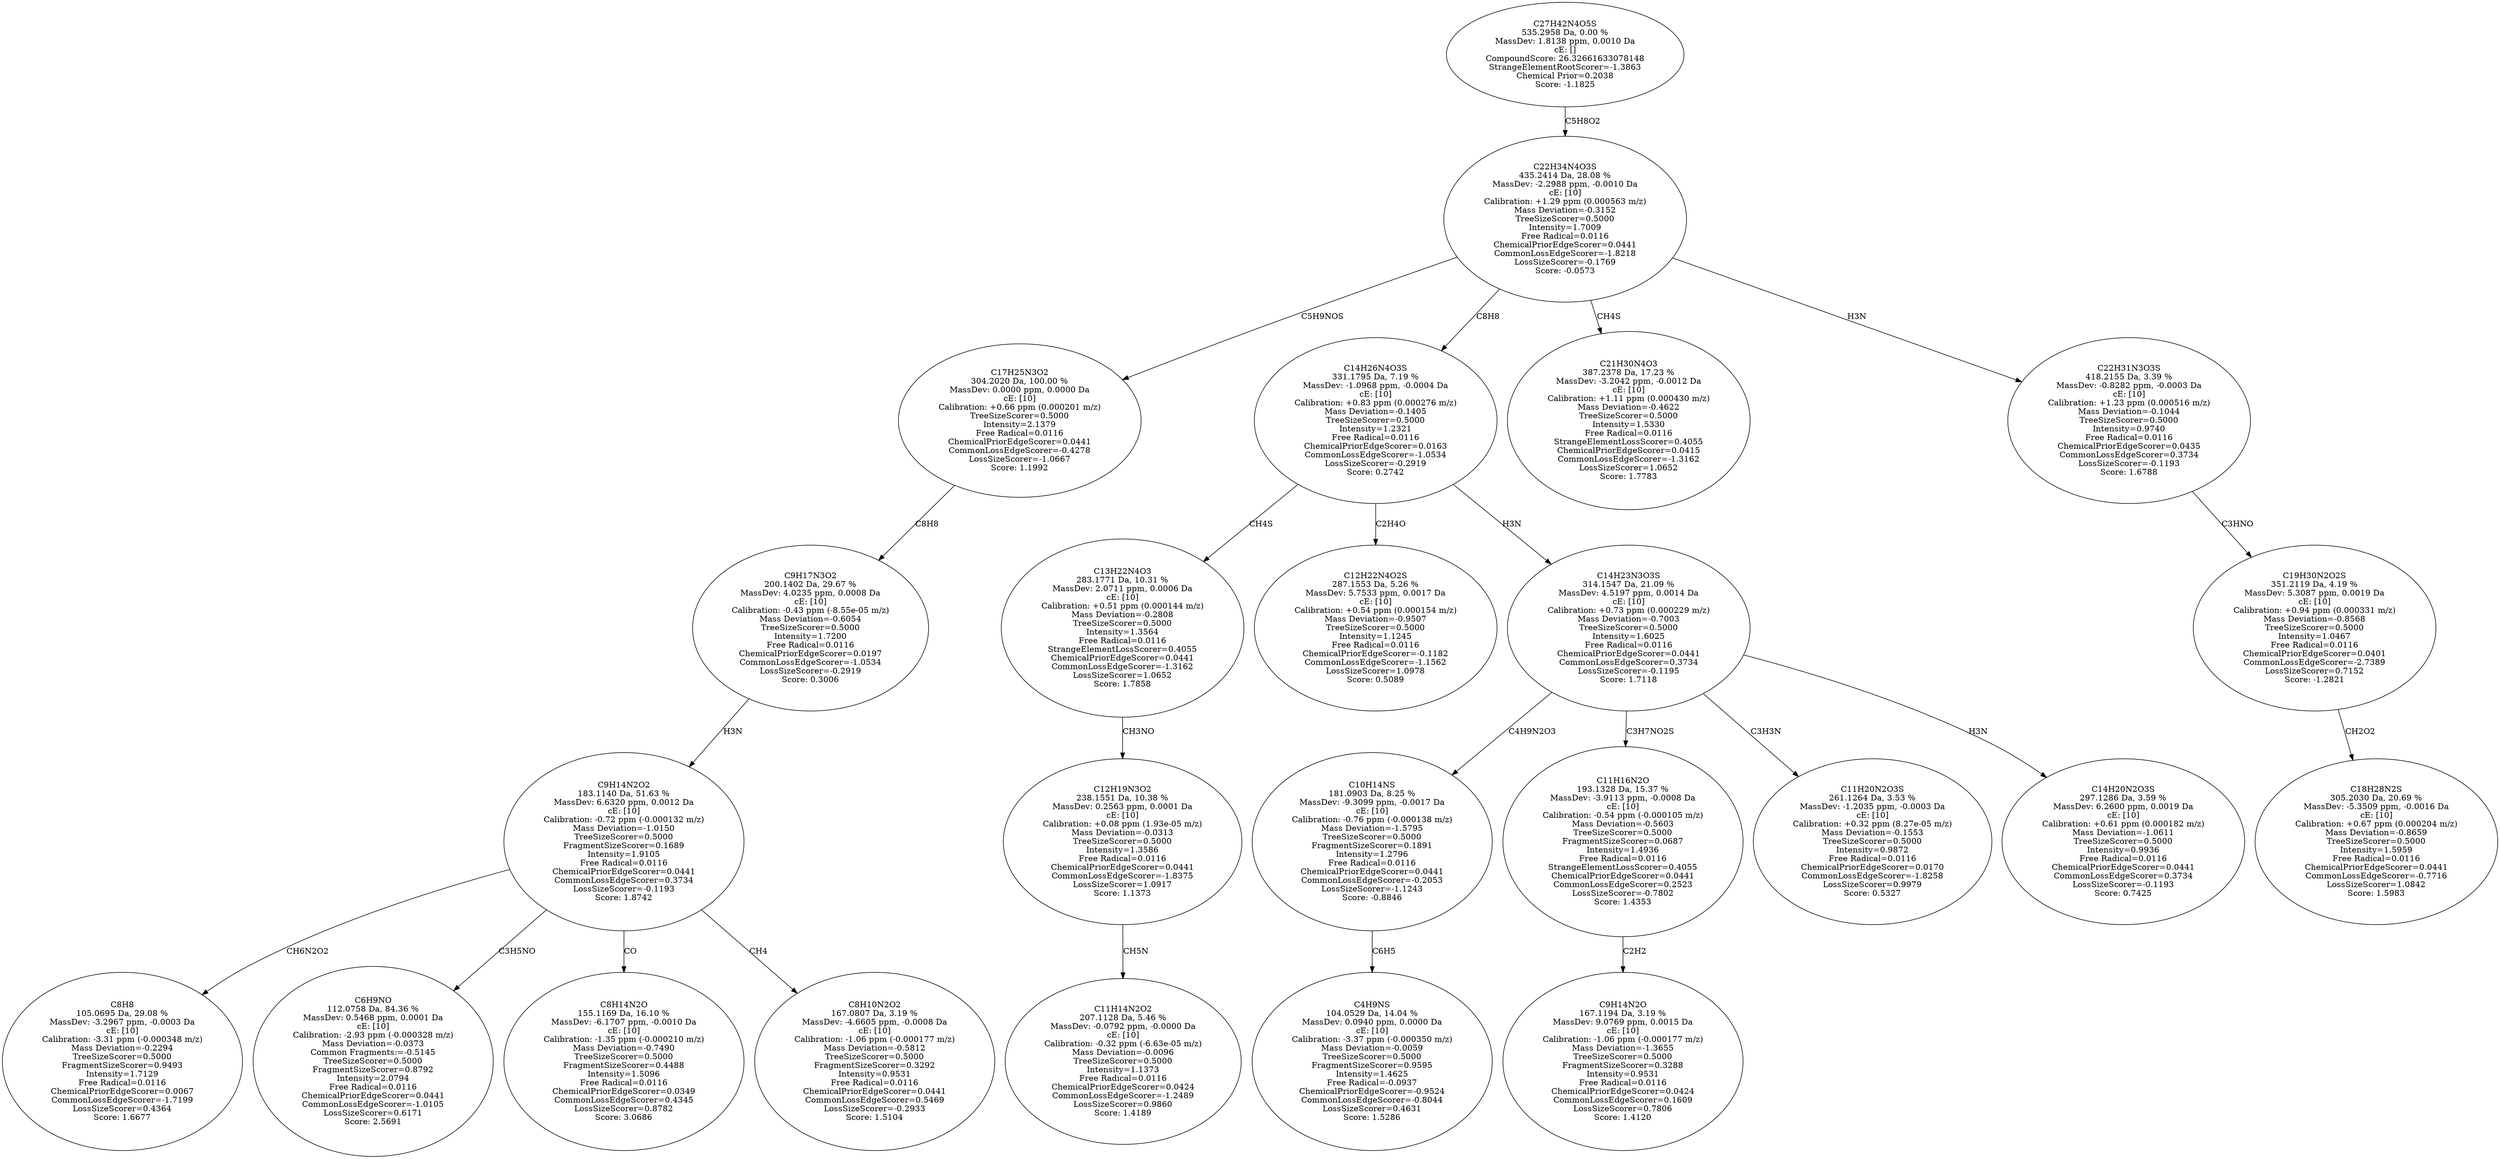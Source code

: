 strict digraph {
v1 [label="C8H8\n105.0695 Da, 29.08 %\nMassDev: -3.2967 ppm, -0.0003 Da\ncE: [10]\nCalibration: -3.31 ppm (-0.000348 m/z)\nMass Deviation=-0.2294\nTreeSizeScorer=0.5000\nFragmentSizeScorer=0.9493\nIntensity=1.7129\nFree Radical=0.0116\nChemicalPriorEdgeScorer=0.0067\nCommonLossEdgeScorer=-1.7199\nLossSizeScorer=0.4364\nScore: 1.6677"];
v2 [label="C6H9NO\n112.0758 Da, 84.36 %\nMassDev: 0.5468 ppm, 0.0001 Da\ncE: [10]\nCalibration: -2.93 ppm (-0.000328 m/z)\nMass Deviation=-0.0373\nCommon Fragments:=-0.5145\nTreeSizeScorer=0.5000\nFragmentSizeScorer=0.8792\nIntensity=2.0794\nFree Radical=0.0116\nChemicalPriorEdgeScorer=0.0441\nCommonLossEdgeScorer=-1.0105\nLossSizeScorer=0.6171\nScore: 2.5691"];
v3 [label="C8H14N2O\n155.1169 Da, 16.10 %\nMassDev: -6.1707 ppm, -0.0010 Da\ncE: [10]\nCalibration: -1.35 ppm (-0.000210 m/z)\nMass Deviation=-0.7490\nTreeSizeScorer=0.5000\nFragmentSizeScorer=0.4488\nIntensity=1.5096\nFree Radical=0.0116\nChemicalPriorEdgeScorer=0.0349\nCommonLossEdgeScorer=0.4345\nLossSizeScorer=0.8782\nScore: 3.0686"];
v4 [label="C8H10N2O2\n167.0807 Da, 3.19 %\nMassDev: -4.6605 ppm, -0.0008 Da\ncE: [10]\nCalibration: -1.06 ppm (-0.000177 m/z)\nMass Deviation=-0.5812\nTreeSizeScorer=0.5000\nFragmentSizeScorer=0.3292\nIntensity=0.9531\nFree Radical=0.0116\nChemicalPriorEdgeScorer=0.0441\nCommonLossEdgeScorer=0.5469\nLossSizeScorer=-0.2933\nScore: 1.5104"];
v5 [label="C9H14N2O2\n183.1140 Da, 51.63 %\nMassDev: 6.6320 ppm, 0.0012 Da\ncE: [10]\nCalibration: -0.72 ppm (-0.000132 m/z)\nMass Deviation=-1.0150\nTreeSizeScorer=0.5000\nFragmentSizeScorer=0.1689\nIntensity=1.9105\nFree Radical=0.0116\nChemicalPriorEdgeScorer=0.0441\nCommonLossEdgeScorer=0.3734\nLossSizeScorer=-0.1193\nScore: 1.8742"];
v6 [label="C9H17N3O2\n200.1402 Da, 29.67 %\nMassDev: 4.0235 ppm, 0.0008 Da\ncE: [10]\nCalibration: -0.43 ppm (-8.55e-05 m/z)\nMass Deviation=-0.6054\nTreeSizeScorer=0.5000\nIntensity=1.7200\nFree Radical=0.0116\nChemicalPriorEdgeScorer=0.0197\nCommonLossEdgeScorer=-1.0534\nLossSizeScorer=-0.2919\nScore: 0.3006"];
v7 [label="C17H25N3O2\n304.2020 Da, 100.00 %\nMassDev: 0.0000 ppm, 0.0000 Da\ncE: [10]\nCalibration: +0.66 ppm (0.000201 m/z)\nTreeSizeScorer=0.5000\nIntensity=2.1379\nFree Radical=0.0116\nChemicalPriorEdgeScorer=0.0441\nCommonLossEdgeScorer=-0.4278\nLossSizeScorer=-1.0667\nScore: 1.1992"];
v8 [label="C11H14N2O2\n207.1128 Da, 5.46 %\nMassDev: -0.0792 ppm, -0.0000 Da\ncE: [10]\nCalibration: -0.32 ppm (-6.63e-05 m/z)\nMass Deviation=-0.0096\nTreeSizeScorer=0.5000\nIntensity=1.1373\nFree Radical=0.0116\nChemicalPriorEdgeScorer=0.0424\nCommonLossEdgeScorer=-1.2489\nLossSizeScorer=0.9860\nScore: 1.4189"];
v9 [label="C12H19N3O2\n238.1551 Da, 10.38 %\nMassDev: 0.2563 ppm, 0.0001 Da\ncE: [10]\nCalibration: +0.08 ppm (1.93e-05 m/z)\nMass Deviation=-0.0313\nTreeSizeScorer=0.5000\nIntensity=1.3586\nFree Radical=0.0116\nChemicalPriorEdgeScorer=0.0441\nCommonLossEdgeScorer=-1.8375\nLossSizeScorer=1.0917\nScore: 1.1373"];
v10 [label="C13H22N4O3\n283.1771 Da, 10.31 %\nMassDev: 2.0711 ppm, 0.0006 Da\ncE: [10]\nCalibration: +0.51 ppm (0.000144 m/z)\nMass Deviation=-0.2808\nTreeSizeScorer=0.5000\nIntensity=1.3564\nFree Radical=0.0116\nStrangeElementLossScorer=0.4055\nChemicalPriorEdgeScorer=0.0441\nCommonLossEdgeScorer=-1.3162\nLossSizeScorer=1.0652\nScore: 1.7858"];
v11 [label="C12H22N4O2S\n287.1553 Da, 5.26 %\nMassDev: 5.7533 ppm, 0.0017 Da\ncE: [10]\nCalibration: +0.54 ppm (0.000154 m/z)\nMass Deviation=-0.9507\nTreeSizeScorer=0.5000\nIntensity=1.1245\nFree Radical=0.0116\nChemicalPriorEdgeScorer=-0.1182\nCommonLossEdgeScorer=-1.1562\nLossSizeScorer=1.0978\nScore: 0.5089"];
v12 [label="C4H9NS\n104.0529 Da, 14.04 %\nMassDev: 0.0940 ppm, 0.0000 Da\ncE: [10]\nCalibration: -3.37 ppm (-0.000350 m/z)\nMass Deviation=-0.0059\nTreeSizeScorer=0.5000\nFragmentSizeScorer=0.9595\nIntensity=1.4625\nFree Radical=-0.0937\nChemicalPriorEdgeScorer=-0.9524\nCommonLossEdgeScorer=-0.8044\nLossSizeScorer=0.4631\nScore: 1.5286"];
v13 [label="C10H14NS\n181.0903 Da, 8.25 %\nMassDev: -9.3099 ppm, -0.0017 Da\ncE: [10]\nCalibration: -0.76 ppm (-0.000138 m/z)\nMass Deviation=-1.5795\nTreeSizeScorer=0.5000\nFragmentSizeScorer=0.1891\nIntensity=1.2796\nFree Radical=0.0116\nChemicalPriorEdgeScorer=0.0441\nCommonLossEdgeScorer=-0.2053\nLossSizeScorer=-1.1243\nScore: -0.8846"];
v14 [label="C9H14N2O\n167.1194 Da, 3.19 %\nMassDev: 9.0769 ppm, 0.0015 Da\ncE: [10]\nCalibration: -1.06 ppm (-0.000177 m/z)\nMass Deviation=-1.3655\nTreeSizeScorer=0.5000\nFragmentSizeScorer=0.3288\nIntensity=0.9531\nFree Radical=0.0116\nChemicalPriorEdgeScorer=0.0424\nCommonLossEdgeScorer=0.1609\nLossSizeScorer=0.7806\nScore: 1.4120"];
v15 [label="C11H16N2O\n193.1328 Da, 15.37 %\nMassDev: -3.9113 ppm, -0.0008 Da\ncE: [10]\nCalibration: -0.54 ppm (-0.000105 m/z)\nMass Deviation=-0.5603\nTreeSizeScorer=0.5000\nFragmentSizeScorer=0.0687\nIntensity=1.4936\nFree Radical=0.0116\nStrangeElementLossScorer=0.4055\nChemicalPriorEdgeScorer=0.0441\nCommonLossEdgeScorer=0.2523\nLossSizeScorer=-0.7802\nScore: 1.4353"];
v16 [label="C11H20N2O3S\n261.1264 Da, 3.53 %\nMassDev: -1.2035 ppm, -0.0003 Da\ncE: [10]\nCalibration: +0.32 ppm (8.27e-05 m/z)\nMass Deviation=-0.1553\nTreeSizeScorer=0.5000\nIntensity=0.9872\nFree Radical=0.0116\nChemicalPriorEdgeScorer=0.0170\nCommonLossEdgeScorer=-1.8258\nLossSizeScorer=0.9979\nScore: 0.5327"];
v17 [label="C14H20N2O3S\n297.1286 Da, 3.59 %\nMassDev: 6.2600 ppm, 0.0019 Da\ncE: [10]\nCalibration: +0.61 ppm (0.000182 m/z)\nMass Deviation=-1.0611\nTreeSizeScorer=0.5000\nIntensity=0.9936\nFree Radical=0.0116\nChemicalPriorEdgeScorer=0.0441\nCommonLossEdgeScorer=0.3734\nLossSizeScorer=-0.1193\nScore: 0.7425"];
v18 [label="C14H23N3O3S\n314.1547 Da, 21.09 %\nMassDev: 4.5197 ppm, 0.0014 Da\ncE: [10]\nCalibration: +0.73 ppm (0.000229 m/z)\nMass Deviation=-0.7003\nTreeSizeScorer=0.5000\nIntensity=1.6025\nFree Radical=0.0116\nChemicalPriorEdgeScorer=0.0441\nCommonLossEdgeScorer=0.3734\nLossSizeScorer=-0.1195\nScore: 1.7118"];
v19 [label="C14H26N4O3S\n331.1795 Da, 7.19 %\nMassDev: -1.0968 ppm, -0.0004 Da\ncE: [10]\nCalibration: +0.83 ppm (0.000276 m/z)\nMass Deviation=-0.1405\nTreeSizeScorer=0.5000\nIntensity=1.2321\nFree Radical=0.0116\nChemicalPriorEdgeScorer=0.0163\nCommonLossEdgeScorer=-1.0534\nLossSizeScorer=-0.2919\nScore: 0.2742"];
v20 [label="C21H30N4O3\n387.2378 Da, 17.23 %\nMassDev: -3.2042 ppm, -0.0012 Da\ncE: [10]\nCalibration: +1.11 ppm (0.000430 m/z)\nMass Deviation=-0.4622\nTreeSizeScorer=0.5000\nIntensity=1.5330\nFree Radical=0.0116\nStrangeElementLossScorer=0.4055\nChemicalPriorEdgeScorer=0.0415\nCommonLossEdgeScorer=-1.3162\nLossSizeScorer=1.0652\nScore: 1.7783"];
v21 [label="C18H28N2S\n305.2030 Da, 20.69 %\nMassDev: -5.3509 ppm, -0.0016 Da\ncE: [10]\nCalibration: +0.67 ppm (0.000204 m/z)\nMass Deviation=-0.8659\nTreeSizeScorer=0.5000\nIntensity=1.5959\nFree Radical=0.0116\nChemicalPriorEdgeScorer=0.0441\nCommonLossEdgeScorer=-0.7716\nLossSizeScorer=1.0842\nScore: 1.5983"];
v22 [label="C19H30N2O2S\n351.2119 Da, 4.19 %\nMassDev: 5.3087 ppm, 0.0019 Da\ncE: [10]\nCalibration: +0.94 ppm (0.000331 m/z)\nMass Deviation=-0.8568\nTreeSizeScorer=0.5000\nIntensity=1.0467\nFree Radical=0.0116\nChemicalPriorEdgeScorer=0.0401\nCommonLossEdgeScorer=-2.7389\nLossSizeScorer=0.7152\nScore: -1.2821"];
v23 [label="C22H31N3O3S\n418.2155 Da, 3.39 %\nMassDev: -0.8282 ppm, -0.0003 Da\ncE: [10]\nCalibration: +1.23 ppm (0.000516 m/z)\nMass Deviation=-0.1044\nTreeSizeScorer=0.5000\nIntensity=0.9740\nFree Radical=0.0116\nChemicalPriorEdgeScorer=0.0435\nCommonLossEdgeScorer=0.3734\nLossSizeScorer=-0.1193\nScore: 1.6788"];
v24 [label="C22H34N4O3S\n435.2414 Da, 28.08 %\nMassDev: -2.2988 ppm, -0.0010 Da\ncE: [10]\nCalibration: +1.29 ppm (0.000563 m/z)\nMass Deviation=-0.3152\nTreeSizeScorer=0.5000\nIntensity=1.7009\nFree Radical=0.0116\nChemicalPriorEdgeScorer=0.0441\nCommonLossEdgeScorer=-1.8218\nLossSizeScorer=-0.1769\nScore: -0.0573"];
v25 [label="C27H42N4O5S\n535.2958 Da, 0.00 %\nMassDev: 1.8138 ppm, 0.0010 Da\ncE: []\nCompoundScore: 26.32661633078148\nStrangeElementRootScorer=-1.3863\nChemical Prior=0.2038\nScore: -1.1825"];
v5 -> v1 [label="CH6N2O2"];
v5 -> v2 [label="C3H5NO"];
v5 -> v3 [label="CO"];
v5 -> v4 [label="CH4"];
v6 -> v5 [label="H3N"];
v7 -> v6 [label="C8H8"];
v24 -> v7 [label="C5H9NOS"];
v9 -> v8 [label="CH5N"];
v10 -> v9 [label="CH3NO"];
v19 -> v10 [label="CH4S"];
v19 -> v11 [label="C2H4O"];
v13 -> v12 [label="C6H5"];
v18 -> v13 [label="C4H9N2O3"];
v15 -> v14 [label="C2H2"];
v18 -> v15 [label="C3H7NO2S"];
v18 -> v16 [label="C3H3N"];
v18 -> v17 [label="H3N"];
v19 -> v18 [label="H3N"];
v24 -> v19 [label="C8H8"];
v24 -> v20 [label="CH4S"];
v22 -> v21 [label="CH2O2"];
v23 -> v22 [label="C3HNO"];
v24 -> v23 [label="H3N"];
v25 -> v24 [label="C5H8O2"];
}